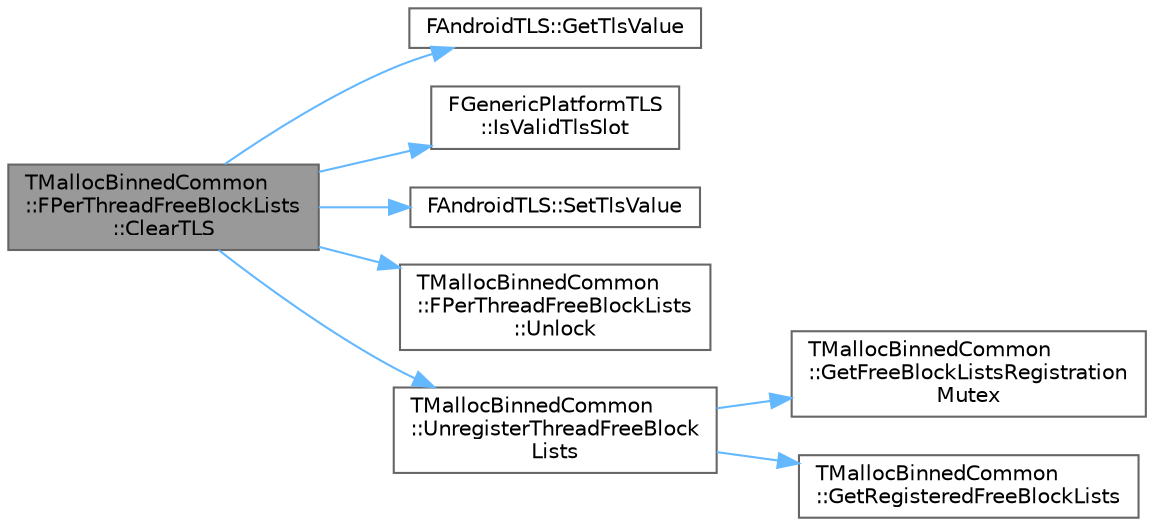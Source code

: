 digraph "TMallocBinnedCommon::FPerThreadFreeBlockLists::ClearTLS"
{
 // INTERACTIVE_SVG=YES
 // LATEX_PDF_SIZE
  bgcolor="transparent";
  edge [fontname=Helvetica,fontsize=10,labelfontname=Helvetica,labelfontsize=10];
  node [fontname=Helvetica,fontsize=10,shape=box,height=0.2,width=0.4];
  rankdir="LR";
  Node1 [id="Node000001",label="TMallocBinnedCommon\l::FPerThreadFreeBlockLists\l::ClearTLS",height=0.2,width=0.4,color="gray40", fillcolor="grey60", style="filled", fontcolor="black",tooltip=" "];
  Node1 -> Node2 [id="edge1_Node000001_Node000002",color="steelblue1",style="solid",tooltip=" "];
  Node2 [id="Node000002",label="FAndroidTLS::GetTlsValue",height=0.2,width=0.4,color="grey40", fillcolor="white", style="filled",URL="$d9/dbb/structFAndroidTLS.html#a9248ecf1939491815e7d309ce01d6366",tooltip="Reads the value stored at the specified TLS slot."];
  Node1 -> Node3 [id="edge2_Node000001_Node000003",color="steelblue1",style="solid",tooltip=" "];
  Node3 [id="Node000003",label="FGenericPlatformTLS\l::IsValidTlsSlot",height=0.2,width=0.4,color="grey40", fillcolor="white", style="filled",URL="$df/d25/structFGenericPlatformTLS.html#aabcbf4aff24b6c889fe3e3354204eecc",tooltip="Return false if this is an invalid TLS slot."];
  Node1 -> Node4 [id="edge3_Node000001_Node000004",color="steelblue1",style="solid",tooltip=" "];
  Node4 [id="Node000004",label="FAndroidTLS::SetTlsValue",height=0.2,width=0.4,color="grey40", fillcolor="white", style="filled",URL="$d9/dbb/structFAndroidTLS.html#ab623a9e448561deca7e633cafaa23882",tooltip="Sets a value in the specified TLS slot."];
  Node1 -> Node5 [id="edge4_Node000001_Node000005",color="steelblue1",style="solid",tooltip=" "];
  Node5 [id="Node000005",label="TMallocBinnedCommon\l::FPerThreadFreeBlockLists\l::Unlock",height=0.2,width=0.4,color="grey40", fillcolor="white", style="filled",URL="$de/d0c/structTMallocBinnedCommon_1_1FPerThreadFreeBlockLists.html#ae6a76bcc3bf9a92bf4b9a77754630657",tooltip=" "];
  Node1 -> Node6 [id="edge5_Node000001_Node000006",color="steelblue1",style="solid",tooltip=" "];
  Node6 [id="Node000006",label="TMallocBinnedCommon\l::UnregisterThreadFreeBlock\lLists",height=0.2,width=0.4,color="grey40", fillcolor="white", style="filled",URL="$d1/d2b/classTMallocBinnedCommon.html#ae31c8e8d498ed76927e7d5a662f08663",tooltip=" "];
  Node6 -> Node7 [id="edge6_Node000006_Node000007",color="steelblue1",style="solid",tooltip=" "];
  Node7 [id="Node000007",label="TMallocBinnedCommon\l::GetFreeBlockListsRegistration\lMutex",height=0.2,width=0.4,color="grey40", fillcolor="white", style="filled",URL="$d1/d2b/classTMallocBinnedCommon.html#a5e4e0e63babc9f0a15cd67b8786f294b",tooltip=" "];
  Node6 -> Node8 [id="edge7_Node000006_Node000008",color="steelblue1",style="solid",tooltip=" "];
  Node8 [id="Node000008",label="TMallocBinnedCommon\l::GetRegisteredFreeBlockLists",height=0.2,width=0.4,color="grey40", fillcolor="white", style="filled",URL="$d1/d2b/classTMallocBinnedCommon.html#a0b103b31cbb22a8f32919d09739c030f",tooltip=" "];
}
